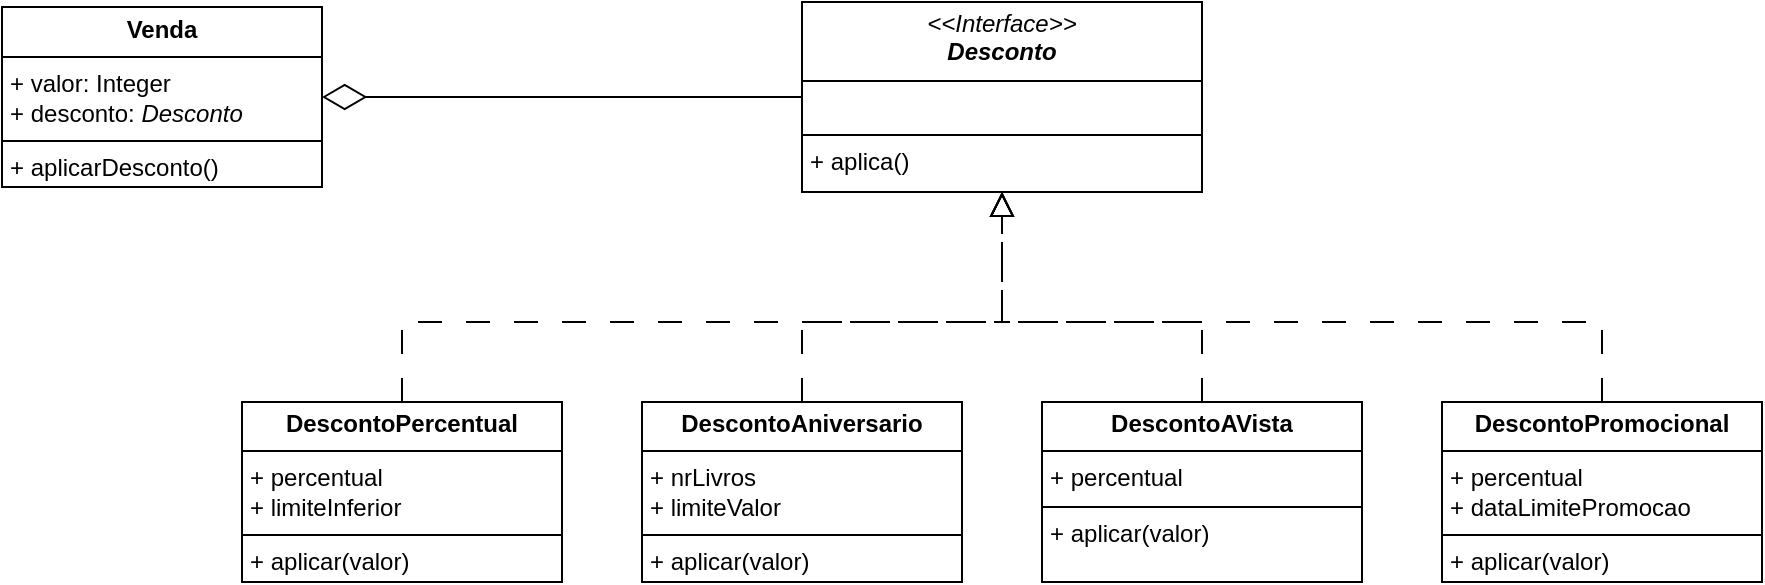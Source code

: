 <mxfile version="27.0.5">
  <diagram name="Página-1" id="G5x4hCofBKN604db5Aya">
    <mxGraphModel dx="1412" dy="729" grid="1" gridSize="10" guides="1" tooltips="1" connect="1" arrows="1" fold="1" page="1" pageScale="1" pageWidth="1169" pageHeight="827" math="0" shadow="0">
      <root>
        <mxCell id="0" />
        <mxCell id="1" parent="0" />
        <mxCell id="TSKTWXYDkBzx4hHBsemx-1" value="&lt;p style=&quot;margin:0px;margin-top:4px;text-align:center;&quot;&gt;&lt;b&gt;Venda&lt;/b&gt;&lt;/p&gt;&lt;hr size=&quot;1&quot; style=&quot;border-style:solid;&quot;&gt;&lt;p style=&quot;margin:0px;margin-left:4px;&quot;&gt;+ valor: Integer&lt;/p&gt;&lt;p style=&quot;margin:0px;margin-left:4px;&quot;&gt;+ desconto: &lt;i&gt;Desconto&lt;/i&gt;&lt;/p&gt;&lt;hr size=&quot;1&quot; style=&quot;border-style:solid;&quot;&gt;&lt;p style=&quot;margin:0px;margin-left:4px;&quot;&gt;+ aplicarDesconto()&lt;/p&gt;" style="verticalAlign=top;align=left;overflow=fill;html=1;whiteSpace=wrap;" vertex="1" parent="1">
          <mxGeometry x="160" y="252.5" width="160" height="90" as="geometry" />
        </mxCell>
        <mxCell id="TSKTWXYDkBzx4hHBsemx-7" style="edgeStyle=orthogonalEdgeStyle;rounded=0;orthogonalLoop=1;jettySize=auto;html=1;exitX=0;exitY=0.5;exitDx=0;exitDy=0;entryX=1;entryY=0.5;entryDx=0;entryDy=0;endArrow=diamondThin;endFill=0;startSize=5.905;endSize=19.685;" edge="1" parent="1" source="TSKTWXYDkBzx4hHBsemx-2" target="TSKTWXYDkBzx4hHBsemx-1">
          <mxGeometry relative="1" as="geometry" />
        </mxCell>
        <mxCell id="TSKTWXYDkBzx4hHBsemx-2" value="&lt;p style=&quot;margin:0px;margin-top:4px;text-align:center;&quot;&gt;&lt;i&gt;&amp;lt;&amp;lt;Interface&amp;gt;&amp;gt;&lt;/i&gt;&lt;br&gt;&lt;b&gt;&lt;i&gt;Desconto&lt;/i&gt;&lt;/b&gt;&lt;/p&gt;&lt;hr size=&quot;1&quot; style=&quot;border-style:solid;&quot;&gt;&lt;p style=&quot;margin:0px;margin-left:4px;&quot;&gt;&lt;br&gt;&lt;/p&gt;&lt;hr size=&quot;1&quot; style=&quot;border-style:solid;&quot;&gt;&lt;p style=&quot;margin:0px;margin-left:4px;&quot;&gt;+ aplica()&lt;br&gt;&lt;/p&gt;" style="verticalAlign=top;align=left;overflow=fill;html=1;whiteSpace=wrap;" vertex="1" parent="1">
          <mxGeometry x="560" y="250" width="200" height="95" as="geometry" />
        </mxCell>
        <mxCell id="TSKTWXYDkBzx4hHBsemx-8" style="edgeStyle=orthogonalEdgeStyle;rounded=0;orthogonalLoop=1;jettySize=auto;html=1;exitX=0.5;exitY=0;exitDx=0;exitDy=0;entryX=0.5;entryY=1;entryDx=0;entryDy=0;endArrow=block;endFill=0;startSize=5.905;endSize=9.842;dashed=1;dashPattern=12 12;" edge="1" parent="1" source="TSKTWXYDkBzx4hHBsemx-3" target="TSKTWXYDkBzx4hHBsemx-2">
          <mxGeometry relative="1" as="geometry">
            <Array as="points">
              <mxPoint x="360" y="410" />
              <mxPoint x="660" y="410" />
            </Array>
          </mxGeometry>
        </mxCell>
        <mxCell id="TSKTWXYDkBzx4hHBsemx-3" value="&lt;p style=&quot;margin:0px;margin-top:4px;text-align:center;&quot;&gt;&lt;b&gt;DescontoPercentual&lt;/b&gt;&lt;/p&gt;&lt;hr size=&quot;1&quot; style=&quot;border-style:solid;&quot;&gt;&lt;p style=&quot;margin:0px;margin-left:4px;&quot;&gt;+ percentual&lt;/p&gt;&lt;p style=&quot;margin:0px;margin-left:4px;&quot;&gt;+ limiteInferior&lt;/p&gt;&lt;hr size=&quot;1&quot; style=&quot;border-style:solid;&quot;&gt;&lt;p style=&quot;margin:0px;margin-left:4px;&quot;&gt;+ aplicar(valor)&lt;/p&gt;" style="verticalAlign=top;align=left;overflow=fill;html=1;whiteSpace=wrap;" vertex="1" parent="1">
          <mxGeometry x="280" y="450" width="160" height="90" as="geometry" />
        </mxCell>
        <mxCell id="TSKTWXYDkBzx4hHBsemx-4" value="&lt;p style=&quot;margin:0px;margin-top:4px;text-align:center;&quot;&gt;&lt;b&gt;DescontoAniversario&lt;/b&gt;&lt;/p&gt;&lt;hr size=&quot;1&quot; style=&quot;border-style:solid;&quot;&gt;&lt;p style=&quot;margin:0px;margin-left:4px;&quot;&gt;+ nrLivros&lt;/p&gt;&lt;p style=&quot;margin:0px;margin-left:4px;&quot;&gt;+ limiteValor&lt;/p&gt;&lt;hr size=&quot;1&quot; style=&quot;border-style:solid;&quot;&gt;&lt;p style=&quot;margin:0px;margin-left:4px;&quot;&gt;+ aplicar(valor)&lt;/p&gt;" style="verticalAlign=top;align=left;overflow=fill;html=1;whiteSpace=wrap;" vertex="1" parent="1">
          <mxGeometry x="480" y="450" width="160" height="90" as="geometry" />
        </mxCell>
        <mxCell id="TSKTWXYDkBzx4hHBsemx-5" value="&lt;p style=&quot;margin:0px;margin-top:4px;text-align:center;&quot;&gt;&lt;b&gt;DescontoAVista&lt;/b&gt;&lt;/p&gt;&lt;hr size=&quot;1&quot; style=&quot;border-style:solid;&quot;&gt;&lt;p style=&quot;margin:0px;margin-left:4px;&quot;&gt;+ percentual&lt;/p&gt;&lt;hr size=&quot;1&quot; style=&quot;border-style:solid;&quot;&gt;&lt;p style=&quot;margin:0px;margin-left:4px;&quot;&gt;+ aplicar(valor)&lt;/p&gt;" style="verticalAlign=top;align=left;overflow=fill;html=1;whiteSpace=wrap;" vertex="1" parent="1">
          <mxGeometry x="680" y="450" width="160" height="90" as="geometry" />
        </mxCell>
        <mxCell id="TSKTWXYDkBzx4hHBsemx-6" value="&lt;p style=&quot;margin:0px;margin-top:4px;text-align:center;&quot;&gt;&lt;b&gt;DescontoPromocional&lt;/b&gt;&lt;/p&gt;&lt;hr size=&quot;1&quot; style=&quot;border-style:solid;&quot;&gt;&lt;p style=&quot;margin:0px;margin-left:4px;&quot;&gt;+ percentual&lt;/p&gt;&lt;p style=&quot;margin:0px;margin-left:4px;&quot;&gt;+ dataLimitePromocao&lt;/p&gt;&lt;hr size=&quot;1&quot; style=&quot;border-style:solid;&quot;&gt;&lt;p style=&quot;margin:0px;margin-left:4px;&quot;&gt;+ aplicar(valor)&lt;/p&gt;" style="verticalAlign=top;align=left;overflow=fill;html=1;whiteSpace=wrap;" vertex="1" parent="1">
          <mxGeometry x="880" y="450" width="160" height="90" as="geometry" />
        </mxCell>
        <mxCell id="TSKTWXYDkBzx4hHBsemx-9" style="edgeStyle=orthogonalEdgeStyle;rounded=0;orthogonalLoop=1;jettySize=auto;html=1;exitX=0.5;exitY=0;exitDx=0;exitDy=0;entryX=0.5;entryY=1;entryDx=0;entryDy=0;endArrow=block;endFill=0;startSize=5.905;endSize=9.842;dashed=1;dashPattern=12 12;" edge="1" parent="1" source="TSKTWXYDkBzx4hHBsemx-6" target="TSKTWXYDkBzx4hHBsemx-2">
          <mxGeometry relative="1" as="geometry">
            <mxPoint x="780" y="445" as="sourcePoint" />
            <mxPoint x="1080" y="300" as="targetPoint" />
            <Array as="points">
              <mxPoint x="960" y="410" />
              <mxPoint x="660" y="410" />
            </Array>
          </mxGeometry>
        </mxCell>
        <mxCell id="TSKTWXYDkBzx4hHBsemx-10" style="edgeStyle=orthogonalEdgeStyle;rounded=0;orthogonalLoop=1;jettySize=auto;html=1;exitX=0.5;exitY=0;exitDx=0;exitDy=0;entryX=0.5;entryY=1;entryDx=0;entryDy=0;endArrow=block;endFill=0;startSize=5.905;endSize=9.842;dashed=1;dashPattern=12 12;" edge="1" parent="1" source="TSKTWXYDkBzx4hHBsemx-5" target="TSKTWXYDkBzx4hHBsemx-2">
          <mxGeometry relative="1" as="geometry">
            <mxPoint x="970" y="480" as="sourcePoint" />
            <mxPoint x="670" y="335" as="targetPoint" />
            <Array as="points">
              <mxPoint x="760" y="410" />
              <mxPoint x="660" y="410" />
            </Array>
          </mxGeometry>
        </mxCell>
        <mxCell id="TSKTWXYDkBzx4hHBsemx-11" style="edgeStyle=orthogonalEdgeStyle;rounded=0;orthogonalLoop=1;jettySize=auto;html=1;exitX=0.5;exitY=0;exitDx=0;exitDy=0;entryX=0.5;entryY=1;entryDx=0;entryDy=0;endArrow=block;endFill=0;startSize=5.905;endSize=9.842;dashed=1;dashPattern=12 12;" edge="1" parent="1" source="TSKTWXYDkBzx4hHBsemx-4" target="TSKTWXYDkBzx4hHBsemx-2">
          <mxGeometry relative="1" as="geometry">
            <mxPoint x="770" y="480" as="sourcePoint" />
            <mxPoint x="670" y="335" as="targetPoint" />
            <Array as="points">
              <mxPoint x="560" y="410" />
              <mxPoint x="660" y="410" />
            </Array>
          </mxGeometry>
        </mxCell>
      </root>
    </mxGraphModel>
  </diagram>
</mxfile>
